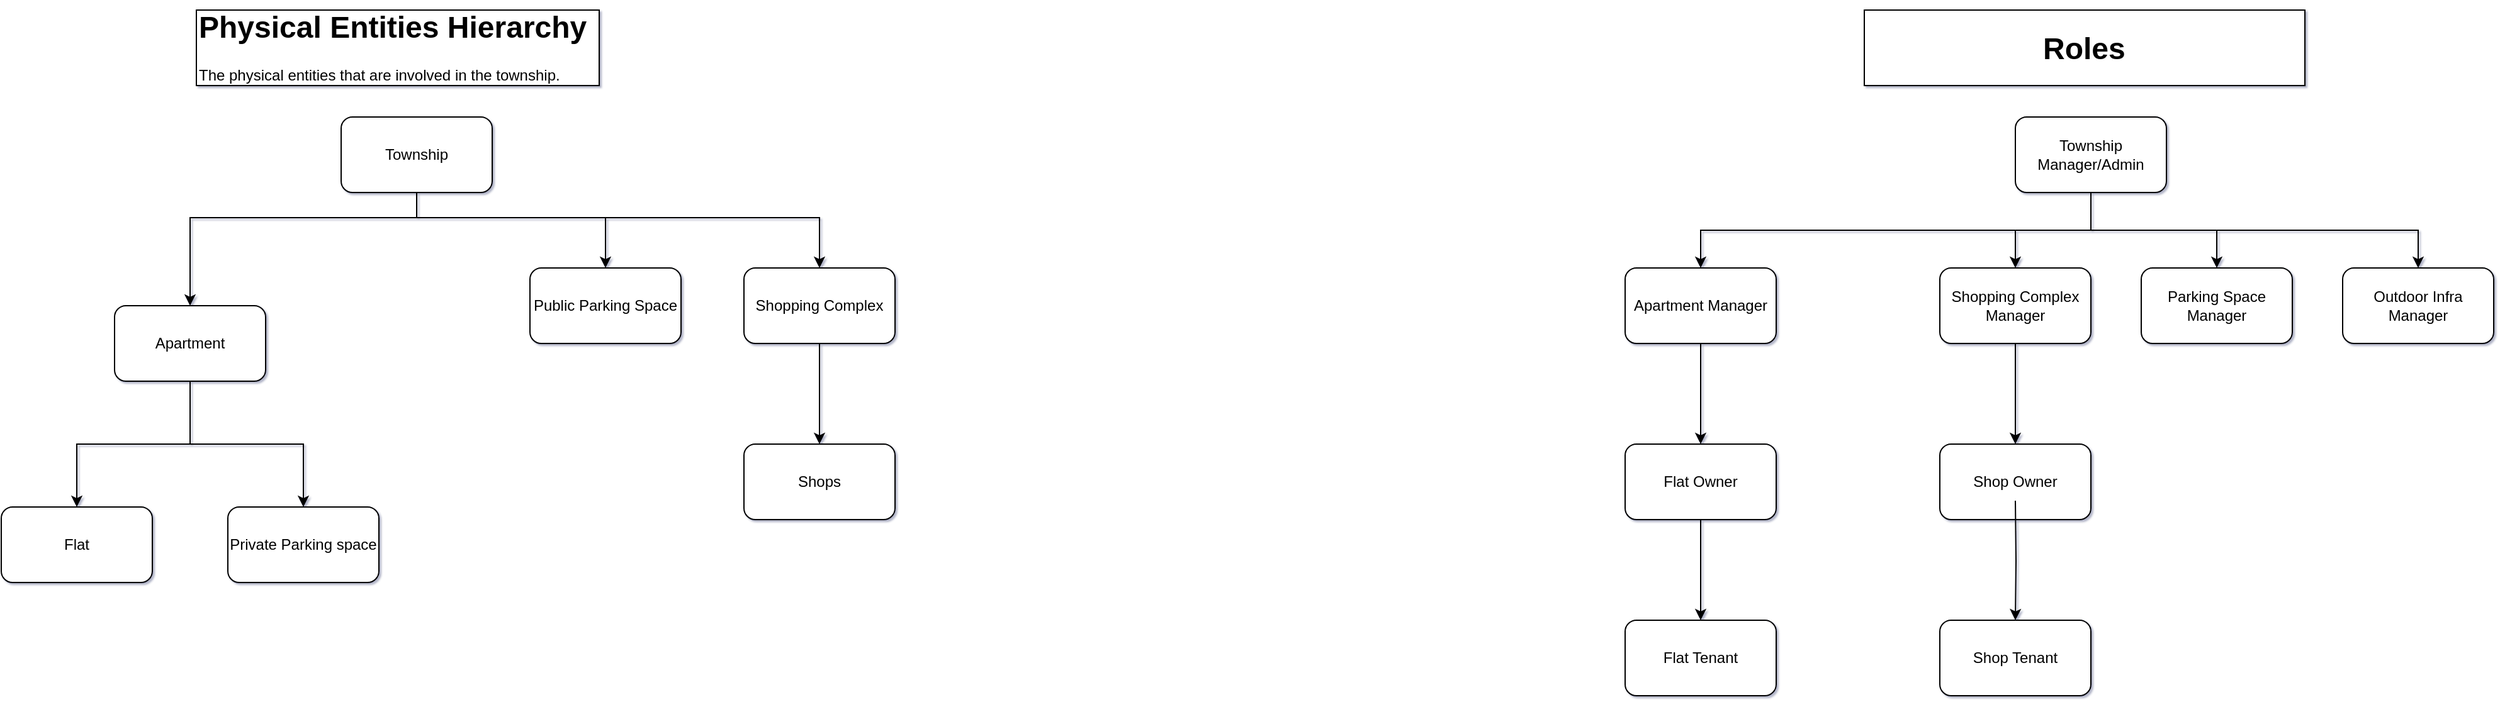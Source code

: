 <mxfile version="24.7.6">
  <diagram name="Page-1" id="0cKK37piDNfDpkpMslB8">
    <mxGraphModel dx="1035" dy="529" grid="1" gridSize="10" guides="1" tooltips="1" connect="1" arrows="1" fold="1" page="1" pageScale="1" pageWidth="2339" pageHeight="3300" background="none" math="0" shadow="1">
      <root>
        <mxCell id="0" />
        <mxCell id="1" parent="0" />
        <mxCell id="HcHngkBZ9r_t7SCX0QgI-21" style="edgeStyle=orthogonalEdgeStyle;rounded=0;orthogonalLoop=1;jettySize=auto;html=1;entryX=0.5;entryY=0;entryDx=0;entryDy=0;" edge="1" parent="1" source="HcHngkBZ9r_t7SCX0QgI-1" target="HcHngkBZ9r_t7SCX0QgI-7">
          <mxGeometry relative="1" as="geometry">
            <Array as="points">
              <mxPoint x="590" y="250" />
              <mxPoint x="740" y="250" />
            </Array>
          </mxGeometry>
        </mxCell>
        <mxCell id="HcHngkBZ9r_t7SCX0QgI-22" style="edgeStyle=orthogonalEdgeStyle;rounded=0;orthogonalLoop=1;jettySize=auto;html=1;entryX=0.5;entryY=0;entryDx=0;entryDy=0;" edge="1" parent="1" source="HcHngkBZ9r_t7SCX0QgI-1" target="HcHngkBZ9r_t7SCX0QgI-8">
          <mxGeometry relative="1" as="geometry">
            <Array as="points">
              <mxPoint x="590" y="250" />
              <mxPoint x="910" y="250" />
            </Array>
          </mxGeometry>
        </mxCell>
        <mxCell id="HcHngkBZ9r_t7SCX0QgI-28" style="edgeStyle=orthogonalEdgeStyle;rounded=0;orthogonalLoop=1;jettySize=auto;html=1;entryX=0.5;entryY=0;entryDx=0;entryDy=0;" edge="1" parent="1" source="HcHngkBZ9r_t7SCX0QgI-1" target="HcHngkBZ9r_t7SCX0QgI-3">
          <mxGeometry relative="1" as="geometry">
            <Array as="points">
              <mxPoint x="590" y="250" />
              <mxPoint x="410" y="250" />
            </Array>
          </mxGeometry>
        </mxCell>
        <mxCell id="HcHngkBZ9r_t7SCX0QgI-1" value="Township" style="rounded=1;whiteSpace=wrap;html=1;" vertex="1" parent="1">
          <mxGeometry x="530" y="170" width="120" height="60" as="geometry" />
        </mxCell>
        <mxCell id="HcHngkBZ9r_t7SCX0QgI-24" style="edgeStyle=orthogonalEdgeStyle;rounded=0;orthogonalLoop=1;jettySize=auto;html=1;entryX=0.5;entryY=0;entryDx=0;entryDy=0;" edge="1" parent="1" source="HcHngkBZ9r_t7SCX0QgI-3" target="HcHngkBZ9r_t7SCX0QgI-18">
          <mxGeometry relative="1" as="geometry">
            <Array as="points">
              <mxPoint x="410" y="430" />
              <mxPoint x="500" y="430" />
            </Array>
          </mxGeometry>
        </mxCell>
        <mxCell id="HcHngkBZ9r_t7SCX0QgI-27" style="edgeStyle=orthogonalEdgeStyle;rounded=0;orthogonalLoop=1;jettySize=auto;html=1;entryX=0.5;entryY=0;entryDx=0;entryDy=0;" edge="1" parent="1" source="HcHngkBZ9r_t7SCX0QgI-3" target="HcHngkBZ9r_t7SCX0QgI-16">
          <mxGeometry relative="1" as="geometry" />
        </mxCell>
        <mxCell id="HcHngkBZ9r_t7SCX0QgI-3" value="Apartment" style="rounded=1;whiteSpace=wrap;html=1;" vertex="1" parent="1">
          <mxGeometry x="350" y="320" width="120" height="60" as="geometry" />
        </mxCell>
        <mxCell id="HcHngkBZ9r_t7SCX0QgI-7" value="Public Parking Space" style="rounded=1;whiteSpace=wrap;html=1;" vertex="1" parent="1">
          <mxGeometry x="680" y="290" width="120" height="60" as="geometry" />
        </mxCell>
        <mxCell id="HcHngkBZ9r_t7SCX0QgI-59" value="" style="edgeStyle=orthogonalEdgeStyle;rounded=0;orthogonalLoop=1;jettySize=auto;html=1;" edge="1" parent="1" source="HcHngkBZ9r_t7SCX0QgI-8" target="HcHngkBZ9r_t7SCX0QgI-58">
          <mxGeometry relative="1" as="geometry" />
        </mxCell>
        <mxCell id="HcHngkBZ9r_t7SCX0QgI-8" value="Shopping Complex" style="rounded=1;whiteSpace=wrap;html=1;" vertex="1" parent="1">
          <mxGeometry x="850" y="290" width="120" height="60" as="geometry" />
        </mxCell>
        <mxCell id="HcHngkBZ9r_t7SCX0QgI-16" value="Flat" style="rounded=1;whiteSpace=wrap;html=1;" vertex="1" parent="1">
          <mxGeometry x="260" y="480" width="120" height="60" as="geometry" />
        </mxCell>
        <mxCell id="HcHngkBZ9r_t7SCX0QgI-18" value="Private Parking space" style="rounded=1;whiteSpace=wrap;html=1;" vertex="1" parent="1">
          <mxGeometry x="440" y="480" width="120" height="60" as="geometry" />
        </mxCell>
        <mxCell id="HcHngkBZ9r_t7SCX0QgI-32" value="" style="rounded=0;whiteSpace=wrap;html=1;" vertex="1" parent="1">
          <mxGeometry x="415" y="85" width="320" height="60" as="geometry" />
        </mxCell>
        <mxCell id="HcHngkBZ9r_t7SCX0QgI-31" value="&lt;h1 style=&quot;margin-top: 0px;&quot;&gt;Physical Entities Hierarchy&lt;/h1&gt;&lt;p&gt;The physical entities that are involved in the township.&lt;/p&gt;" style="text;html=1;whiteSpace=wrap;overflow=hidden;rounded=0;" vertex="1" parent="1">
          <mxGeometry x="415" y="77.5" width="350" height="75" as="geometry" />
        </mxCell>
        <mxCell id="HcHngkBZ9r_t7SCX0QgI-66" style="edgeStyle=orthogonalEdgeStyle;rounded=0;orthogonalLoop=1;jettySize=auto;html=1;entryX=0.5;entryY=0;entryDx=0;entryDy=0;" edge="1" parent="1" source="HcHngkBZ9r_t7SCX0QgI-33" target="HcHngkBZ9r_t7SCX0QgI-35">
          <mxGeometry relative="1" as="geometry">
            <Array as="points">
              <mxPoint x="1920" y="260" />
              <mxPoint x="1610" y="260" />
            </Array>
          </mxGeometry>
        </mxCell>
        <mxCell id="HcHngkBZ9r_t7SCX0QgI-67" style="edgeStyle=orthogonalEdgeStyle;rounded=0;orthogonalLoop=1;jettySize=auto;html=1;exitX=0.5;exitY=1;exitDx=0;exitDy=0;entryX=0.5;entryY=0;entryDx=0;entryDy=0;" edge="1" parent="1" source="HcHngkBZ9r_t7SCX0QgI-33" target="HcHngkBZ9r_t7SCX0QgI-61">
          <mxGeometry relative="1" as="geometry" />
        </mxCell>
        <mxCell id="HcHngkBZ9r_t7SCX0QgI-68" style="edgeStyle=orthogonalEdgeStyle;rounded=0;orthogonalLoop=1;jettySize=auto;html=1;exitX=0.5;exitY=1;exitDx=0;exitDy=0;entryX=0.5;entryY=0;entryDx=0;entryDy=0;" edge="1" parent="1" source="HcHngkBZ9r_t7SCX0QgI-33" target="HcHngkBZ9r_t7SCX0QgI-38">
          <mxGeometry relative="1" as="geometry" />
        </mxCell>
        <mxCell id="HcHngkBZ9r_t7SCX0QgI-69" style="edgeStyle=orthogonalEdgeStyle;rounded=0;orthogonalLoop=1;jettySize=auto;html=1;exitX=0.5;exitY=1;exitDx=0;exitDy=0;" edge="1" parent="1" source="HcHngkBZ9r_t7SCX0QgI-33" target="HcHngkBZ9r_t7SCX0QgI-64">
          <mxGeometry relative="1" as="geometry" />
        </mxCell>
        <mxCell id="HcHngkBZ9r_t7SCX0QgI-33" value="Township Manager/Admin" style="rounded=1;whiteSpace=wrap;html=1;" vertex="1" parent="1">
          <mxGeometry x="1860" y="170" width="120" height="60" as="geometry" />
        </mxCell>
        <mxCell id="HcHngkBZ9r_t7SCX0QgI-43" value="" style="edgeStyle=orthogonalEdgeStyle;rounded=0;orthogonalLoop=1;jettySize=auto;html=1;" edge="1" parent="1" source="HcHngkBZ9r_t7SCX0QgI-35" target="HcHngkBZ9r_t7SCX0QgI-42">
          <mxGeometry relative="1" as="geometry" />
        </mxCell>
        <mxCell id="HcHngkBZ9r_t7SCX0QgI-35" value="Apartment Manager" style="rounded=1;whiteSpace=wrap;html=1;" vertex="1" parent="1">
          <mxGeometry x="1550" y="290" width="120" height="60" as="geometry" />
        </mxCell>
        <mxCell id="HcHngkBZ9r_t7SCX0QgI-55" style="edgeStyle=orthogonalEdgeStyle;rounded=0;orthogonalLoop=1;jettySize=auto;html=1;entryX=0.5;entryY=0;entryDx=0;entryDy=0;" edge="1" parent="1" source="HcHngkBZ9r_t7SCX0QgI-38" target="HcHngkBZ9r_t7SCX0QgI-52">
          <mxGeometry relative="1" as="geometry" />
        </mxCell>
        <mxCell id="HcHngkBZ9r_t7SCX0QgI-38" value="Shopping Complex Manager" style="rounded=1;whiteSpace=wrap;html=1;" vertex="1" parent="1">
          <mxGeometry x="1800" y="290" width="120" height="60" as="geometry" />
        </mxCell>
        <mxCell id="HcHngkBZ9r_t7SCX0QgI-46" value="" style="edgeStyle=orthogonalEdgeStyle;rounded=0;orthogonalLoop=1;jettySize=auto;html=1;" edge="1" parent="1" source="HcHngkBZ9r_t7SCX0QgI-42" target="HcHngkBZ9r_t7SCX0QgI-45">
          <mxGeometry relative="1" as="geometry" />
        </mxCell>
        <mxCell id="HcHngkBZ9r_t7SCX0QgI-42" value="Flat Owner" style="whiteSpace=wrap;html=1;rounded=1;" vertex="1" parent="1">
          <mxGeometry x="1550" y="430" width="120" height="60" as="geometry" />
        </mxCell>
        <mxCell id="HcHngkBZ9r_t7SCX0QgI-45" value="Flat Tenant" style="whiteSpace=wrap;html=1;rounded=1;" vertex="1" parent="1">
          <mxGeometry x="1550" y="570" width="120" height="60" as="geometry" />
        </mxCell>
        <mxCell id="HcHngkBZ9r_t7SCX0QgI-50" value="" style="rounded=0;whiteSpace=wrap;html=1;" vertex="1" parent="1">
          <mxGeometry x="1740" y="85" width="350" height="60" as="geometry" />
        </mxCell>
        <mxCell id="HcHngkBZ9r_t7SCX0QgI-48" value="&lt;h1 style=&quot;margin-top: 0px;&quot;&gt;Roles&lt;/h1&gt;" style="text;html=1;whiteSpace=wrap;overflow=hidden;rounded=0;" vertex="1" parent="1">
          <mxGeometry x="1880" y="95" width="100" height="40" as="geometry" />
        </mxCell>
        <mxCell id="HcHngkBZ9r_t7SCX0QgI-52" value="Shop Owner" style="rounded=1;whiteSpace=wrap;html=1;" vertex="1" parent="1">
          <mxGeometry x="1800" y="430" width="120" height="60" as="geometry" />
        </mxCell>
        <mxCell id="HcHngkBZ9r_t7SCX0QgI-57" value="" style="edgeStyle=orthogonalEdgeStyle;rounded=0;orthogonalLoop=1;jettySize=auto;html=1;" edge="1" parent="1" target="HcHngkBZ9r_t7SCX0QgI-56">
          <mxGeometry relative="1" as="geometry">
            <mxPoint x="1860" y="475" as="sourcePoint" />
          </mxGeometry>
        </mxCell>
        <mxCell id="HcHngkBZ9r_t7SCX0QgI-56" value="Shop Tenant" style="rounded=1;whiteSpace=wrap;html=1;" vertex="1" parent="1">
          <mxGeometry x="1800" y="570" width="120" height="60" as="geometry" />
        </mxCell>
        <mxCell id="HcHngkBZ9r_t7SCX0QgI-58" value="Shops" style="rounded=1;whiteSpace=wrap;html=1;" vertex="1" parent="1">
          <mxGeometry x="850" y="430" width="120" height="60" as="geometry" />
        </mxCell>
        <mxCell id="HcHngkBZ9r_t7SCX0QgI-61" value="Parking Space Manager" style="rounded=1;whiteSpace=wrap;html=1;" vertex="1" parent="1">
          <mxGeometry x="1960" y="290" width="120" height="60" as="geometry" />
        </mxCell>
        <mxCell id="HcHngkBZ9r_t7SCX0QgI-64" value="Outdoor Infra Manager" style="rounded=1;whiteSpace=wrap;html=1;" vertex="1" parent="1">
          <mxGeometry x="2120" y="290" width="120" height="60" as="geometry" />
        </mxCell>
      </root>
    </mxGraphModel>
  </diagram>
</mxfile>
